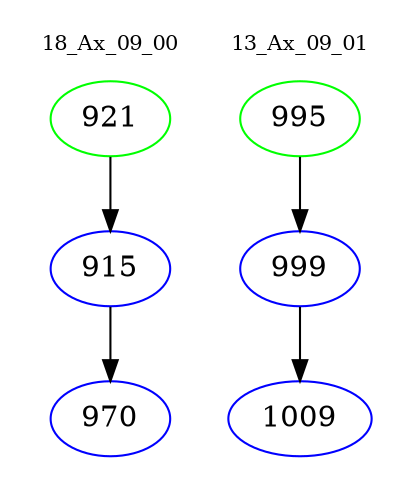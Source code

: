 digraph{
subgraph cluster_0 {
color = white
label = "18_Ax_09_00";
fontsize=10;
T0_921 [label="921", color="green"]
T0_921 -> T0_915 [color="black"]
T0_915 [label="915", color="blue"]
T0_915 -> T0_970 [color="black"]
T0_970 [label="970", color="blue"]
}
subgraph cluster_1 {
color = white
label = "13_Ax_09_01";
fontsize=10;
T1_995 [label="995", color="green"]
T1_995 -> T1_999 [color="black"]
T1_999 [label="999", color="blue"]
T1_999 -> T1_1009 [color="black"]
T1_1009 [label="1009", color="blue"]
}
}
